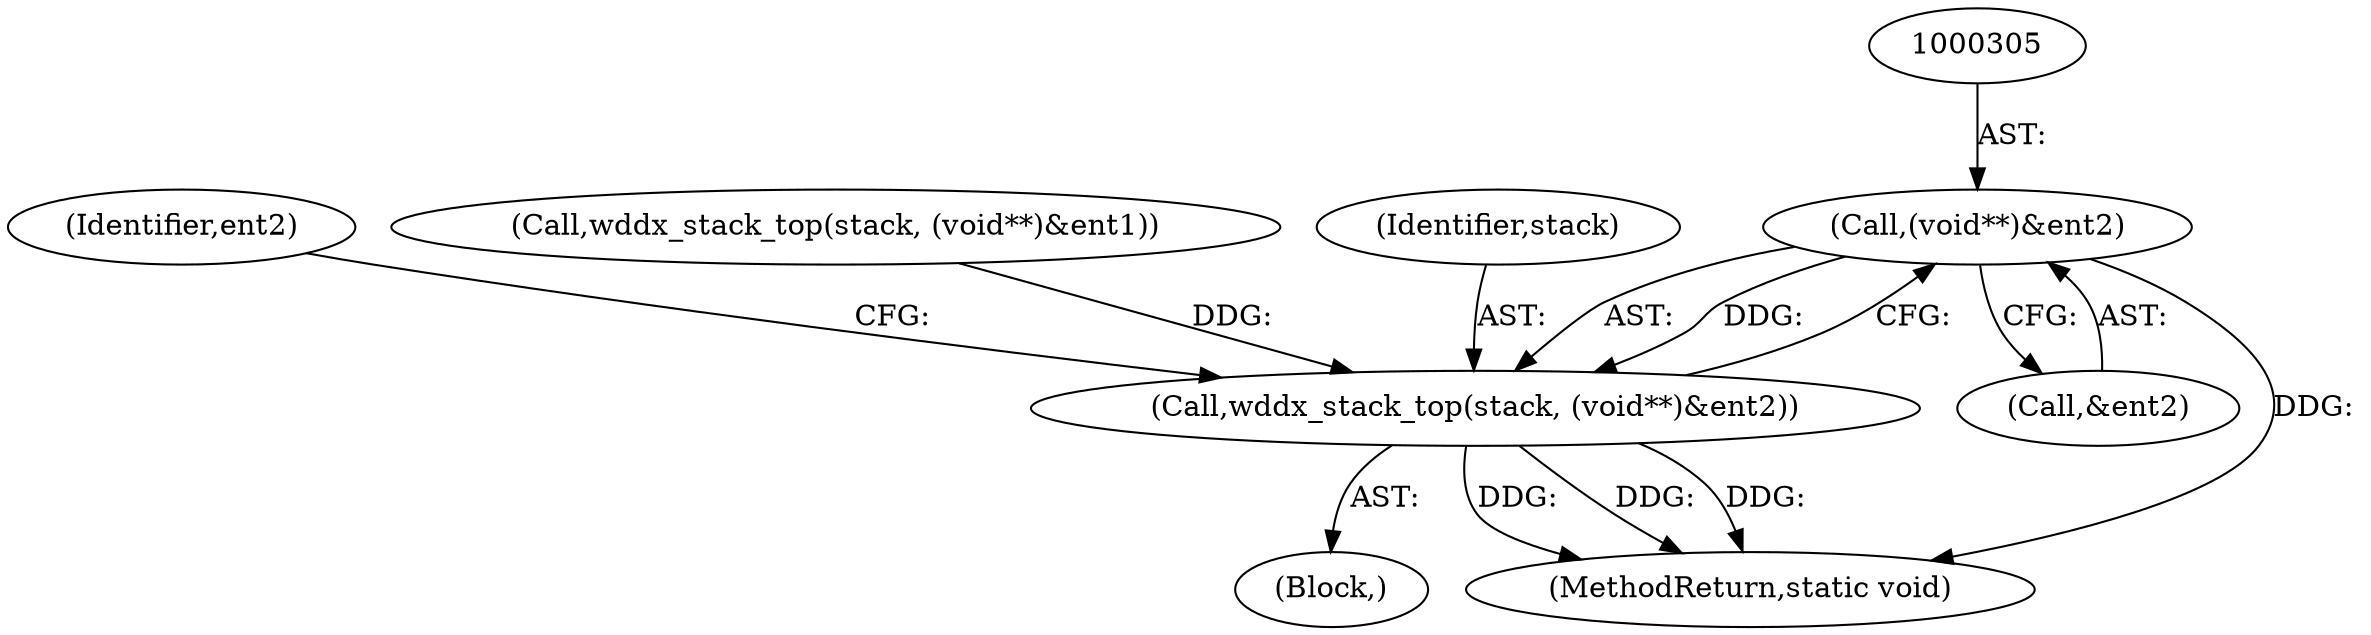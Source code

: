 digraph "0_php-src_6045de69c7dedcba3eadf7c4bba424b19c81d00d_0@pointer" {
"1000304" [label="(Call,(void**)&ent2)"];
"1000302" [label="(Call,wddx_stack_top(stack, (void**)&ent2))"];
"1000304" [label="(Call,(void**)&ent2)"];
"1000306" [label="(Call,&ent2)"];
"1000297" [label="(Block,)"];
"1000311" [label="(Identifier,ent2)"];
"1000179" [label="(Call,wddx_stack_top(stack, (void**)&ent1))"];
"1000302" [label="(Call,wddx_stack_top(stack, (void**)&ent2))"];
"1000603" [label="(MethodReturn,static void)"];
"1000303" [label="(Identifier,stack)"];
"1000304" -> "1000302"  [label="AST: "];
"1000304" -> "1000306"  [label="CFG: "];
"1000305" -> "1000304"  [label="AST: "];
"1000306" -> "1000304"  [label="AST: "];
"1000302" -> "1000304"  [label="CFG: "];
"1000304" -> "1000603"  [label="DDG: "];
"1000304" -> "1000302"  [label="DDG: "];
"1000302" -> "1000297"  [label="AST: "];
"1000303" -> "1000302"  [label="AST: "];
"1000311" -> "1000302"  [label="CFG: "];
"1000302" -> "1000603"  [label="DDG: "];
"1000302" -> "1000603"  [label="DDG: "];
"1000302" -> "1000603"  [label="DDG: "];
"1000179" -> "1000302"  [label="DDG: "];
}

